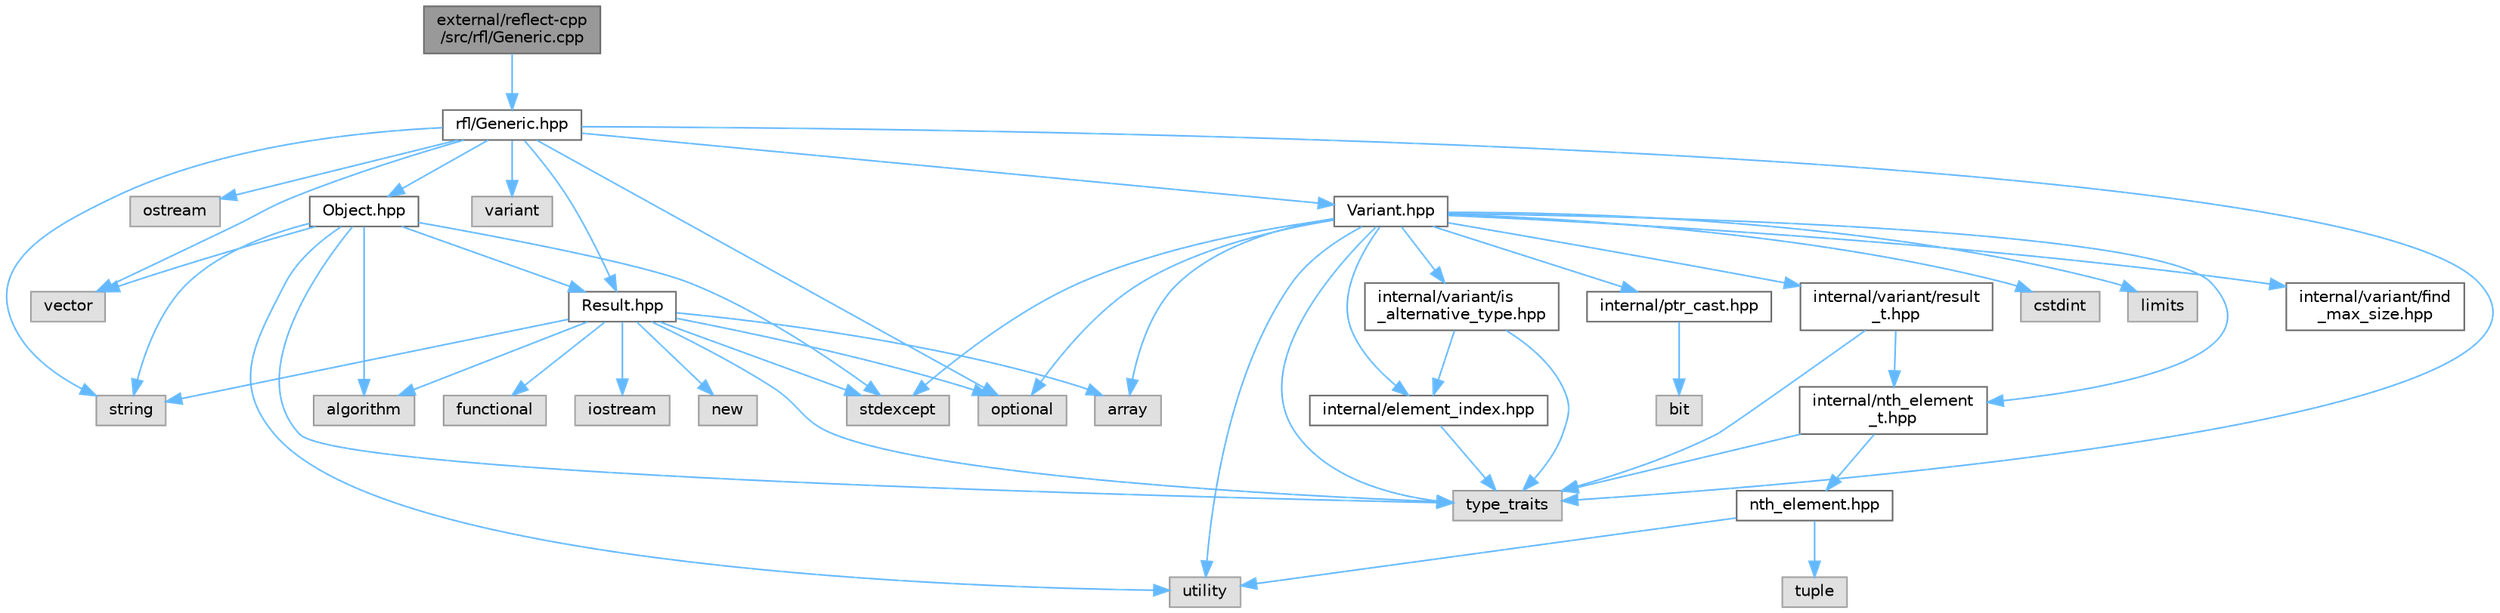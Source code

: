 digraph "external/reflect-cpp/src/rfl/Generic.cpp"
{
 // LATEX_PDF_SIZE
  bgcolor="transparent";
  edge [fontname=Helvetica,fontsize=10,labelfontname=Helvetica,labelfontsize=10];
  node [fontname=Helvetica,fontsize=10,shape=box,height=0.2,width=0.4];
  Node1 [id="Node000001",label="external/reflect-cpp\l/src/rfl/Generic.cpp",height=0.2,width=0.4,color="gray40", fillcolor="grey60", style="filled", fontcolor="black",tooltip=" "];
  Node1 -> Node2 [id="edge1_Node000001_Node000002",color="steelblue1",style="solid",tooltip=" "];
  Node2 [id="Node000002",label="rfl/Generic.hpp",height=0.2,width=0.4,color="grey40", fillcolor="white", style="filled",URL="$_generic_8hpp.html",tooltip=" "];
  Node2 -> Node3 [id="edge2_Node000002_Node000003",color="steelblue1",style="solid",tooltip=" "];
  Node3 [id="Node000003",label="optional",height=0.2,width=0.4,color="grey60", fillcolor="#E0E0E0", style="filled",tooltip=" "];
  Node2 -> Node4 [id="edge3_Node000002_Node000004",color="steelblue1",style="solid",tooltip=" "];
  Node4 [id="Node000004",label="ostream",height=0.2,width=0.4,color="grey60", fillcolor="#E0E0E0", style="filled",tooltip=" "];
  Node2 -> Node5 [id="edge4_Node000002_Node000005",color="steelblue1",style="solid",tooltip=" "];
  Node5 [id="Node000005",label="string",height=0.2,width=0.4,color="grey60", fillcolor="#E0E0E0", style="filled",tooltip=" "];
  Node2 -> Node6 [id="edge5_Node000002_Node000006",color="steelblue1",style="solid",tooltip=" "];
  Node6 [id="Node000006",label="type_traits",height=0.2,width=0.4,color="grey60", fillcolor="#E0E0E0", style="filled",tooltip=" "];
  Node2 -> Node7 [id="edge6_Node000002_Node000007",color="steelblue1",style="solid",tooltip=" "];
  Node7 [id="Node000007",label="variant",height=0.2,width=0.4,color="grey60", fillcolor="#E0E0E0", style="filled",tooltip=" "];
  Node2 -> Node8 [id="edge7_Node000002_Node000008",color="steelblue1",style="solid",tooltip=" "];
  Node8 [id="Node000008",label="vector",height=0.2,width=0.4,color="grey60", fillcolor="#E0E0E0", style="filled",tooltip=" "];
  Node2 -> Node9 [id="edge8_Node000002_Node000009",color="steelblue1",style="solid",tooltip=" "];
  Node9 [id="Node000009",label="Object.hpp",height=0.2,width=0.4,color="grey40", fillcolor="white", style="filled",URL="$_object_8hpp.html",tooltip=" "];
  Node9 -> Node10 [id="edge9_Node000009_Node000010",color="steelblue1",style="solid",tooltip=" "];
  Node10 [id="Node000010",label="algorithm",height=0.2,width=0.4,color="grey60", fillcolor="#E0E0E0", style="filled",tooltip=" "];
  Node9 -> Node11 [id="edge10_Node000009_Node000011",color="steelblue1",style="solid",tooltip=" "];
  Node11 [id="Node000011",label="stdexcept",height=0.2,width=0.4,color="grey60", fillcolor="#E0E0E0", style="filled",tooltip=" "];
  Node9 -> Node5 [id="edge11_Node000009_Node000005",color="steelblue1",style="solid",tooltip=" "];
  Node9 -> Node6 [id="edge12_Node000009_Node000006",color="steelblue1",style="solid",tooltip=" "];
  Node9 -> Node12 [id="edge13_Node000009_Node000012",color="steelblue1",style="solid",tooltip=" "];
  Node12 [id="Node000012",label="utility",height=0.2,width=0.4,color="grey60", fillcolor="#E0E0E0", style="filled",tooltip=" "];
  Node9 -> Node8 [id="edge14_Node000009_Node000008",color="steelblue1",style="solid",tooltip=" "];
  Node9 -> Node13 [id="edge15_Node000009_Node000013",color="steelblue1",style="solid",tooltip=" "];
  Node13 [id="Node000013",label="Result.hpp",height=0.2,width=0.4,color="grey40", fillcolor="white", style="filled",URL="$_result_8hpp.html",tooltip=" "];
  Node13 -> Node10 [id="edge16_Node000013_Node000010",color="steelblue1",style="solid",tooltip=" "];
  Node13 -> Node14 [id="edge17_Node000013_Node000014",color="steelblue1",style="solid",tooltip=" "];
  Node14 [id="Node000014",label="array",height=0.2,width=0.4,color="grey60", fillcolor="#E0E0E0", style="filled",tooltip=" "];
  Node13 -> Node15 [id="edge18_Node000013_Node000015",color="steelblue1",style="solid",tooltip=" "];
  Node15 [id="Node000015",label="functional",height=0.2,width=0.4,color="grey60", fillcolor="#E0E0E0", style="filled",tooltip=" "];
  Node13 -> Node16 [id="edge19_Node000013_Node000016",color="steelblue1",style="solid",tooltip=" "];
  Node16 [id="Node000016",label="iostream",height=0.2,width=0.4,color="grey60", fillcolor="#E0E0E0", style="filled",tooltip=" "];
  Node13 -> Node17 [id="edge20_Node000013_Node000017",color="steelblue1",style="solid",tooltip=" "];
  Node17 [id="Node000017",label="new",height=0.2,width=0.4,color="grey60", fillcolor="#E0E0E0", style="filled",tooltip=" "];
  Node13 -> Node3 [id="edge21_Node000013_Node000003",color="steelblue1",style="solid",tooltip=" "];
  Node13 -> Node11 [id="edge22_Node000013_Node000011",color="steelblue1",style="solid",tooltip=" "];
  Node13 -> Node5 [id="edge23_Node000013_Node000005",color="steelblue1",style="solid",tooltip=" "];
  Node13 -> Node6 [id="edge24_Node000013_Node000006",color="steelblue1",style="solid",tooltip=" "];
  Node2 -> Node13 [id="edge25_Node000002_Node000013",color="steelblue1",style="solid",tooltip=" "];
  Node2 -> Node18 [id="edge26_Node000002_Node000018",color="steelblue1",style="solid",tooltip=" "];
  Node18 [id="Node000018",label="Variant.hpp",height=0.2,width=0.4,color="grey40", fillcolor="white", style="filled",URL="$_variant_8hpp.html",tooltip=" "];
  Node18 -> Node14 [id="edge27_Node000018_Node000014",color="steelblue1",style="solid",tooltip=" "];
  Node18 -> Node19 [id="edge28_Node000018_Node000019",color="steelblue1",style="solid",tooltip=" "];
  Node19 [id="Node000019",label="cstdint",height=0.2,width=0.4,color="grey60", fillcolor="#E0E0E0", style="filled",tooltip=" "];
  Node18 -> Node20 [id="edge29_Node000018_Node000020",color="steelblue1",style="solid",tooltip=" "];
  Node20 [id="Node000020",label="limits",height=0.2,width=0.4,color="grey60", fillcolor="#E0E0E0", style="filled",tooltip=" "];
  Node18 -> Node3 [id="edge30_Node000018_Node000003",color="steelblue1",style="solid",tooltip=" "];
  Node18 -> Node11 [id="edge31_Node000018_Node000011",color="steelblue1",style="solid",tooltip=" "];
  Node18 -> Node6 [id="edge32_Node000018_Node000006",color="steelblue1",style="solid",tooltip=" "];
  Node18 -> Node12 [id="edge33_Node000018_Node000012",color="steelblue1",style="solid",tooltip=" "];
  Node18 -> Node21 [id="edge34_Node000018_Node000021",color="steelblue1",style="solid",tooltip=" "];
  Node21 [id="Node000021",label="internal/element_index.hpp",height=0.2,width=0.4,color="grey40", fillcolor="white", style="filled",URL="$element__index_8hpp.html",tooltip=" "];
  Node21 -> Node6 [id="edge35_Node000021_Node000006",color="steelblue1",style="solid",tooltip=" "];
  Node18 -> Node22 [id="edge36_Node000018_Node000022",color="steelblue1",style="solid",tooltip=" "];
  Node22 [id="Node000022",label="internal/nth_element\l_t.hpp",height=0.2,width=0.4,color="grey40", fillcolor="white", style="filled",URL="$nth__element__t_8hpp.html",tooltip=" "];
  Node22 -> Node6 [id="edge37_Node000022_Node000006",color="steelblue1",style="solid",tooltip=" "];
  Node22 -> Node23 [id="edge38_Node000022_Node000023",color="steelblue1",style="solid",tooltip=" "];
  Node23 [id="Node000023",label="nth_element.hpp",height=0.2,width=0.4,color="grey40", fillcolor="white", style="filled",URL="$nth__element_8hpp.html",tooltip=" "];
  Node23 -> Node24 [id="edge39_Node000023_Node000024",color="steelblue1",style="solid",tooltip=" "];
  Node24 [id="Node000024",label="tuple",height=0.2,width=0.4,color="grey60", fillcolor="#E0E0E0", style="filled",tooltip=" "];
  Node23 -> Node12 [id="edge40_Node000023_Node000012",color="steelblue1",style="solid",tooltip=" "];
  Node18 -> Node25 [id="edge41_Node000018_Node000025",color="steelblue1",style="solid",tooltip=" "];
  Node25 [id="Node000025",label="internal/variant/find\l_max_size.hpp",height=0.2,width=0.4,color="grey40", fillcolor="white", style="filled",URL="$find__max__size_8hpp.html",tooltip=" "];
  Node18 -> Node26 [id="edge42_Node000018_Node000026",color="steelblue1",style="solid",tooltip=" "];
  Node26 [id="Node000026",label="internal/variant/is\l_alternative_type.hpp",height=0.2,width=0.4,color="grey40", fillcolor="white", style="filled",URL="$is__alternative__type_8hpp.html",tooltip=" "];
  Node26 -> Node6 [id="edge43_Node000026_Node000006",color="steelblue1",style="solid",tooltip=" "];
  Node26 -> Node21 [id="edge44_Node000026_Node000021",color="steelblue1",style="solid",tooltip=" "];
  Node18 -> Node27 [id="edge45_Node000018_Node000027",color="steelblue1",style="solid",tooltip=" "];
  Node27 [id="Node000027",label="internal/variant/result\l_t.hpp",height=0.2,width=0.4,color="grey40", fillcolor="white", style="filled",URL="$result__t_8hpp.html",tooltip=" "];
  Node27 -> Node6 [id="edge46_Node000027_Node000006",color="steelblue1",style="solid",tooltip=" "];
  Node27 -> Node22 [id="edge47_Node000027_Node000022",color="steelblue1",style="solid",tooltip=" "];
  Node18 -> Node28 [id="edge48_Node000018_Node000028",color="steelblue1",style="solid",tooltip=" "];
  Node28 [id="Node000028",label="internal/ptr_cast.hpp",height=0.2,width=0.4,color="grey40", fillcolor="white", style="filled",URL="$ptr__cast_8hpp.html",tooltip=" "];
  Node28 -> Node29 [id="edge49_Node000028_Node000029",color="steelblue1",style="solid",tooltip=" "];
  Node29 [id="Node000029",label="bit",height=0.2,width=0.4,color="grey60", fillcolor="#E0E0E0", style="filled",tooltip=" "];
}

